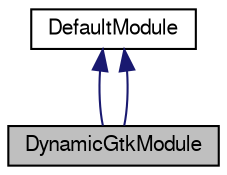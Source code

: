 digraph G
{
  bgcolor="transparent";
  edge [fontname="FreeSans",fontsize="10",labelfontname="FreeSans",labelfontsize="10"];
  node [fontname="FreeSans",fontsize="10",shape=record];
  Node1 [label="DynamicGtkModule",height=0.2,width=0.4,color="black", fillcolor="grey75", style="filled" fontcolor="black"];
  Node2 -> Node1 [dir=back,color="midnightblue",fontsize="10",style="solid",fontname="FreeSans"];
  Node2 [label="DefaultModule",height=0.2,width=0.4,color="black",URL="$classDefaultModule.html"];
  Node2 -> Node1 [dir=back,color="midnightblue",fontsize="10",style="solid",fontname="FreeSans"];
}
